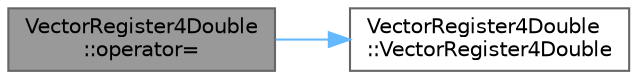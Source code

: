 digraph "VectorRegister4Double::operator="
{
 // INTERACTIVE_SVG=YES
 // LATEX_PDF_SIZE
  bgcolor="transparent";
  edge [fontname=Helvetica,fontsize=10,labelfontname=Helvetica,labelfontsize=10];
  node [fontname=Helvetica,fontsize=10,shape=box,height=0.2,width=0.4];
  rankdir="LR";
  Node1 [id="Node000001",label="VectorRegister4Double\l::operator=",height=0.2,width=0.4,color="gray40", fillcolor="grey60", style="filled", fontcolor="black",tooltip=" "];
  Node1 -> Node2 [id="edge1_Node000001_Node000002",color="steelblue1",style="solid",tooltip=" "];
  Node2 [id="Node000002",label="VectorRegister4Double\l::VectorRegister4Double",height=0.2,width=0.4,color="grey40", fillcolor="white", style="filled",URL="$d4/d06/structVectorRegister4Double.html#a25be0472e2b065cd5bd69ea7094d4cc8",tooltip=" "];
}
